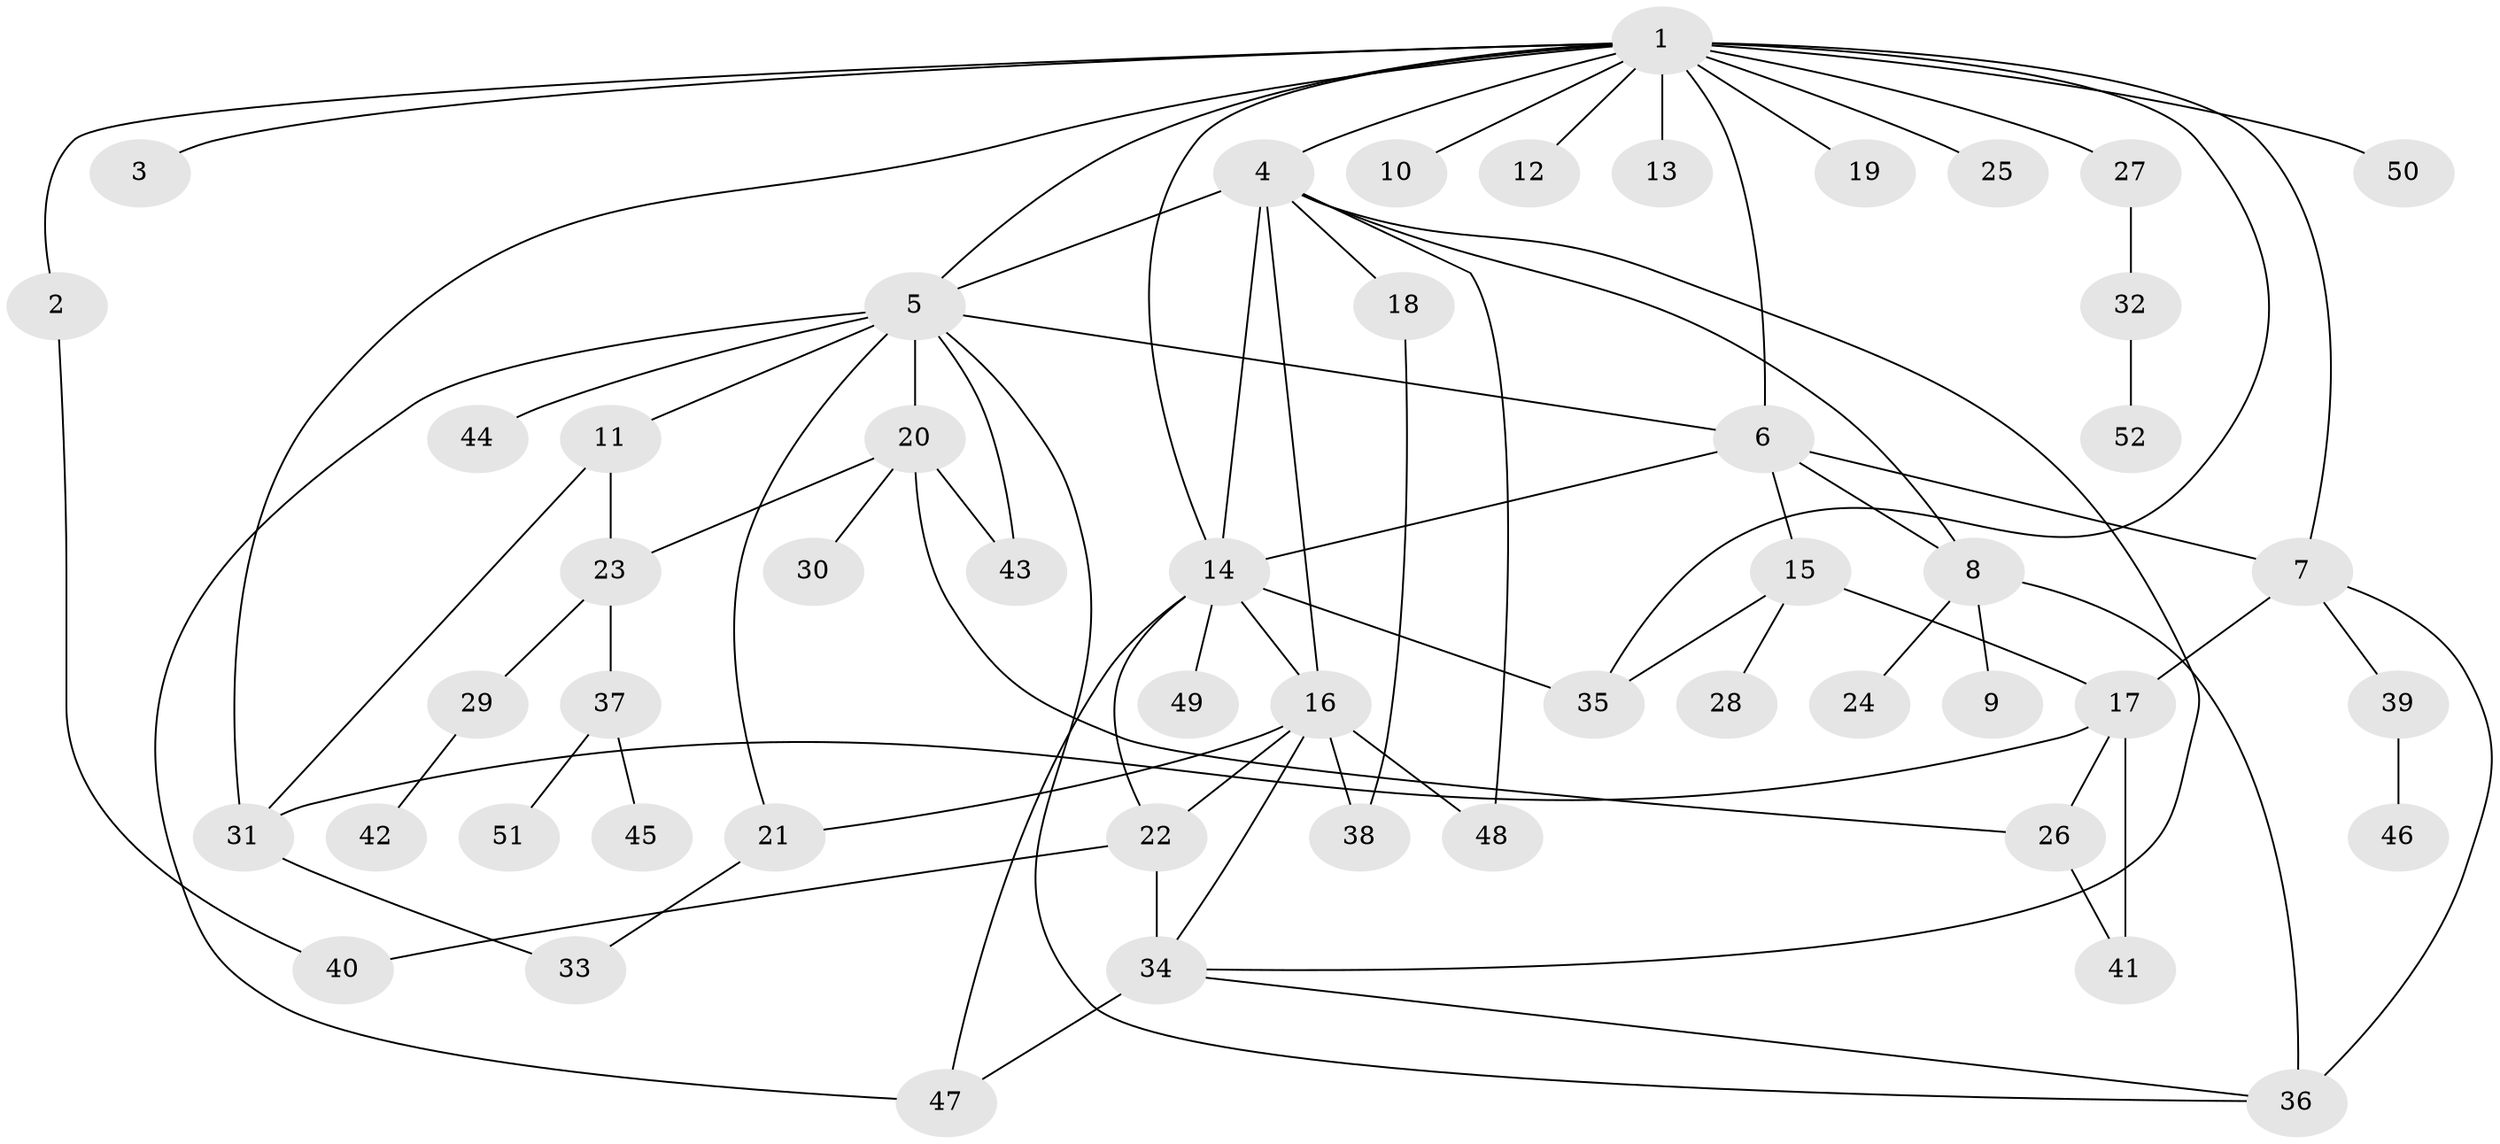// original degree distribution, {20: 0.019417475728155338, 1: 0.4174757281553398, 3: 0.13592233009708737, 2: 0.23300970873786409, 10: 0.009708737864077669, 6: 0.019417475728155338, 5: 0.02912621359223301, 9: 0.009708737864077669, 4: 0.0970873786407767, 8: 0.019417475728155338, 7: 0.009708737864077669}
// Generated by graph-tools (version 1.1) at 2025/50/03/04/25 22:50:43]
// undirected, 52 vertices, 80 edges
graph export_dot {
  node [color=gray90,style=filled];
  1;
  2;
  3;
  4;
  5;
  6;
  7;
  8;
  9;
  10;
  11;
  12;
  13;
  14;
  15;
  16;
  17;
  18;
  19;
  20;
  21;
  22;
  23;
  24;
  25;
  26;
  27;
  28;
  29;
  30;
  31;
  32;
  33;
  34;
  35;
  36;
  37;
  38;
  39;
  40;
  41;
  42;
  43;
  44;
  45;
  46;
  47;
  48;
  49;
  50;
  51;
  52;
  1 -- 2 [weight=1.0];
  1 -- 3 [weight=1.0];
  1 -- 4 [weight=1.0];
  1 -- 5 [weight=1.0];
  1 -- 6 [weight=1.0];
  1 -- 7 [weight=1.0];
  1 -- 10 [weight=1.0];
  1 -- 12 [weight=1.0];
  1 -- 13 [weight=1.0];
  1 -- 14 [weight=1.0];
  1 -- 19 [weight=1.0];
  1 -- 25 [weight=1.0];
  1 -- 27 [weight=2.0];
  1 -- 31 [weight=1.0];
  1 -- 35 [weight=1.0];
  1 -- 50 [weight=1.0];
  2 -- 40 [weight=1.0];
  4 -- 5 [weight=1.0];
  4 -- 8 [weight=1.0];
  4 -- 14 [weight=1.0];
  4 -- 16 [weight=1.0];
  4 -- 18 [weight=2.0];
  4 -- 34 [weight=1.0];
  4 -- 48 [weight=1.0];
  5 -- 6 [weight=2.0];
  5 -- 11 [weight=1.0];
  5 -- 20 [weight=6.0];
  5 -- 21 [weight=2.0];
  5 -- 36 [weight=1.0];
  5 -- 43 [weight=1.0];
  5 -- 44 [weight=1.0];
  5 -- 47 [weight=1.0];
  6 -- 7 [weight=1.0];
  6 -- 8 [weight=1.0];
  6 -- 14 [weight=1.0];
  6 -- 15 [weight=1.0];
  7 -- 17 [weight=1.0];
  7 -- 36 [weight=1.0];
  7 -- 39 [weight=1.0];
  8 -- 9 [weight=2.0];
  8 -- 24 [weight=2.0];
  8 -- 36 [weight=2.0];
  11 -- 23 [weight=1.0];
  11 -- 31 [weight=1.0];
  14 -- 16 [weight=3.0];
  14 -- 22 [weight=1.0];
  14 -- 35 [weight=1.0];
  14 -- 47 [weight=1.0];
  14 -- 49 [weight=1.0];
  15 -- 17 [weight=1.0];
  15 -- 28 [weight=2.0];
  15 -- 35 [weight=1.0];
  16 -- 21 [weight=1.0];
  16 -- 22 [weight=1.0];
  16 -- 34 [weight=1.0];
  16 -- 38 [weight=1.0];
  16 -- 48 [weight=1.0];
  17 -- 26 [weight=1.0];
  17 -- 31 [weight=1.0];
  17 -- 41 [weight=1.0];
  18 -- 38 [weight=1.0];
  20 -- 23 [weight=1.0];
  20 -- 26 [weight=1.0];
  20 -- 30 [weight=1.0];
  20 -- 43 [weight=1.0];
  21 -- 33 [weight=1.0];
  22 -- 34 [weight=3.0];
  22 -- 40 [weight=1.0];
  23 -- 29 [weight=1.0];
  23 -- 37 [weight=1.0];
  26 -- 41 [weight=1.0];
  27 -- 32 [weight=1.0];
  29 -- 42 [weight=1.0];
  31 -- 33 [weight=1.0];
  32 -- 52 [weight=1.0];
  34 -- 36 [weight=1.0];
  34 -- 47 [weight=1.0];
  37 -- 45 [weight=1.0];
  37 -- 51 [weight=1.0];
  39 -- 46 [weight=1.0];
}
